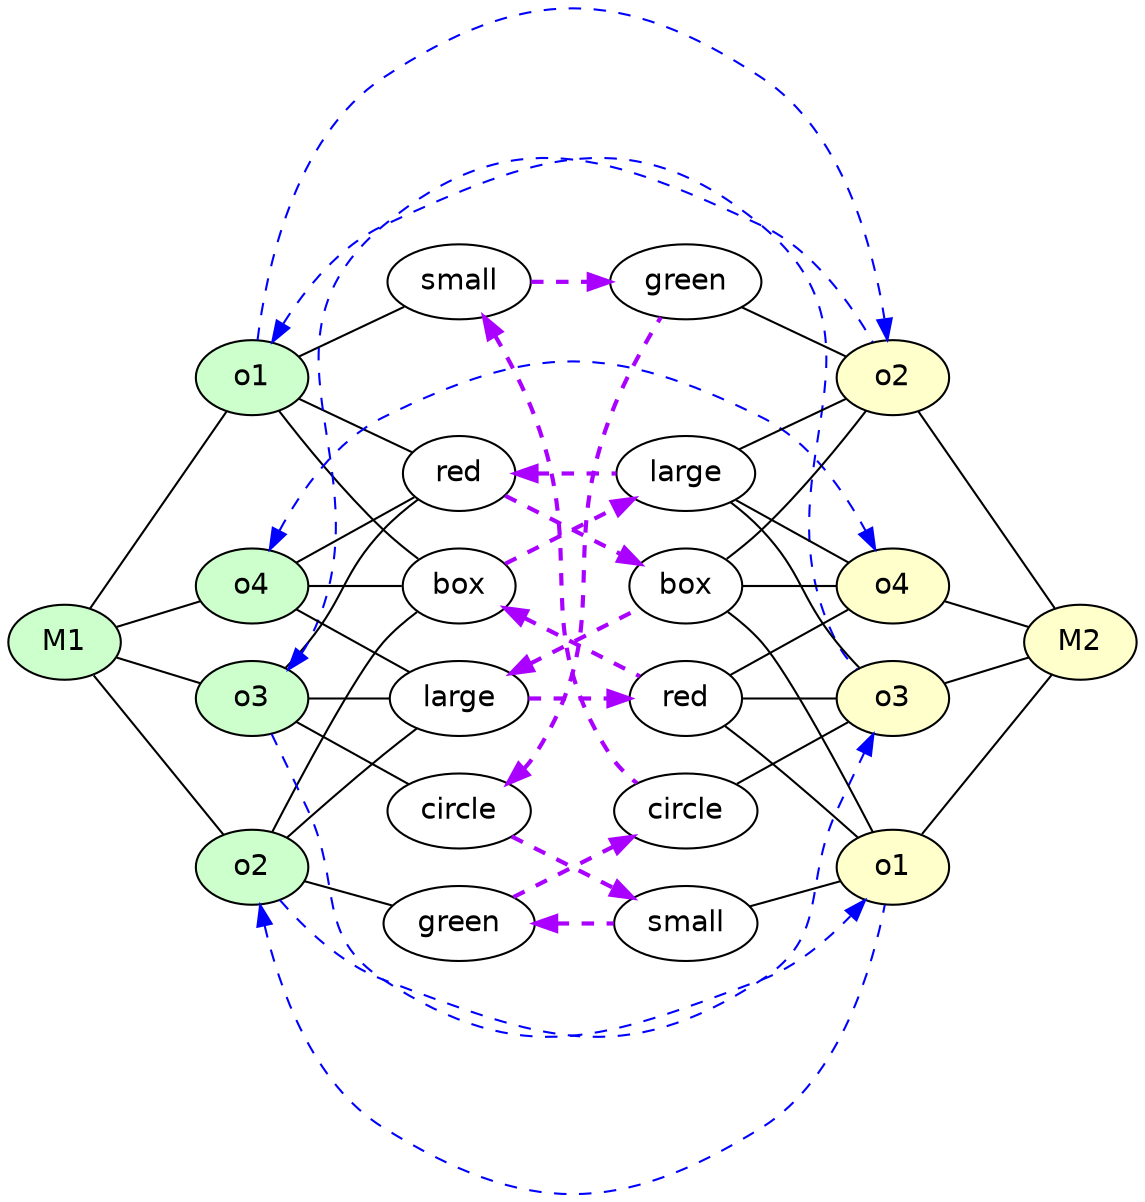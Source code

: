 strict digraph G {
	graph [bb="0,0,531.19,565.16",
		rankdir=LR
	];
	node [label="\N"];
	M1	 [fillcolor="#CCFFCC",
		fontname=Helvetica,
		height=0.5,
		pos="27,262.92",
		shape=oval,
		style=filled,
		width=0.75];
	o1_1	 [fillcolor="#CCFFCC",
		fontname=Helvetica,
		height=0.5,
		label=o1,
		pos="117,154.92",
		shape=oval,
		style=filled,
		width=0.75];
	M1 -> o1_1	 [constraint=true,
		dir=none,
		penwidth=1,
		pos="40.28,246.99 57.296,226.57 86.623,191.37 103.67,170.92"];
	o2_1	 [fillcolor="#CCFFCC",
		fontname=Helvetica,
		height=0.5,
		label=o2,
		pos="117,235.92",
		shape=oval,
		style=filled,
		width=0.75];
	M1 -> o2_1	 [constraint=true,
		dir=none,
		penwidth=1,
		pos="52.07,255.4 64.657,251.62 79.851,247.07 92.375,243.31"];
	o3_1	 [fillcolor="#CCFFCC",
		fontname=Helvetica,
		height=0.5,
		label=o3,
		pos="117,389.92",
		shape=oval,
		style=filled,
		width=0.75];
	M1 -> o3_1	 [constraint=true,
		dir=none,
		penwidth=1,
		pos="38.582,279.27 55.863,303.65 88.207,349.29 105.46,373.64"];
	o4_1	 [fillcolor="#CCFFCC",
		fontname=Helvetica,
		height=0.5,
		label=o4,
		pos="117,289.92",
		shape=oval,
		style=filled,
		width=0.75];
	M1 -> o4_1	 [constraint=true,
		dir=none,
		penwidth=1,
		pos="52.07,270.44 64.657,274.22 79.851,278.78 92.375,282.53"];
	M2	 [fillcolor="#FFFFCC",
		fontname=Helvetica,
		height=0.5,
		pos="504.19,262.92",
		shape=oval,
		style=filled,
		width=0.75];
	red_1	 [fontname=Helvetica,
		height=0.5,
		label=red,
		pos="213.8,289.92",
		shape=oval,
		width=0.75];
	o1_1 -> red_1	 [constraint=true,
		dir=none,
		pos="126.05,172.16 140.11,198.63 166.95,247.81 180,262.92 184.32,267.92 189.66,272.68 194.82,276.76"];
	box_1	 [fontname=Helvetica,
		height=0.5,
		label=box,
		pos="213.8,235.92",
		shape=oval,
		width=0.75];
	o1_1 -> box_1	 [constraint=true,
		dir=none,
		pos="133.45,169.29 146.08,180.26 164.02,195.7 180,208.92 185.21,213.23 190.93,217.85 196.16,222.02"];
	small_1	 [fontname=Helvetica,
		height=0.5,
		label=small,
		pos="213.8,127.92",
		shape=oval,
		width=0.88464];
	o1_1 -> small_1	 [constraint=true,
		dir=none,
		pos="141.93,147.97 155.15,144.28 171.45,139.73 185.18,135.9"];
	o2_2	 [fillcolor="#FFFFCC",
		fontname=Helvetica,
		height=0.5,
		label=o2,
		pos="414.19,235.92",
		shape=oval,
		style=filled,
		width=0.75];
	o1_1 -> o2_2	 [color=blue,
		constraint=true,
		penwidth=1,
		pos="e,405.23,218.51 129.8,138.93 141.35,125.9 159.6,108.47 180,100.92 251.36,74.525 287.39,59.463 351.19,100.92 384.22,122.39 370.37,\
146.29 387.19,181.92 391.46,190.97 396.3,200.78 400.69,209.53",
		style=dashed];
	o3_2	 [fillcolor="#FFFFCC",
		fontname=Helvetica,
		height=0.5,
		label=o3,
		pos="414.19,154.92",
		shape=oval,
		style=filled,
		width=0.75];
	o1_1 -> o3_2	 [color=blue,
		constraint=true,
		dir=back,
		penwidth=1,
		pos="s,120.02,136.85 122.22,127 129.46,97.07 145.76,51.011 180,29.922 244.78,-9.974 286.4,-9.974 351.19,29.922 389.47,53.497 405.32,108.28 \
411.17,136.85",
		style=dashed];
	box_2	 [fontname=Helvetica,
		height=0.5,
		label=box,
		pos="317.39,343.92",
		shape=oval,
		width=0.75];
	red_1 -> box_2	 [color="#AA00FF",
		constraint=true,
		penwidth=2,
		pos="e,295.95,332.75 235.26,301.11 250.12,308.86 270.13,319.29 286.68,327.91",
		style=dashed];
	large_2	 [fontname=Helvetica,
		height=0.5,
		label=large,
		pos="317.39,235.92",
		shape=oval,
		width=0.86659];
	red_1 -> large_2	 [color="#AA00FF",
		constraint=true,
		dir=back,
		penwidth=2,
		pos="s,235.26,278.73 244.22,274.06 260.17,265.75 279.41,255.72 294.15,248.04",
		style=dashed];
	o1_2	 [fillcolor="#FFFFCC",
		fontname=Helvetica,
		height=0.5,
		label=o1,
		pos="414.19,389.92",
		shape=oval,
		style=filled,
		width=0.75];
	o1_2 -> M2	 [constraint=true,
		dir=none,
		penwidth=1,
		pos="425.77,373.58 443.05,349.19 475.4,303.55 492.65,279.2"];
	red_2	 [fontname=Helvetica,
		height=0.5,
		label=red,
		pos="317.39,289.92",
		shape=oval,
		width=0.75];
	red_2 -> o1_2	 [constraint=true,
		dir=none,
		pos="335.45,303.34 340.7,307.51 346.32,312.23 351.19,316.92 370.12,335.15 389.53,358.48 401.7,373.79"];
	red_2 -> o3_2	 [constraint=true,
		dir=none,
		pos="336.37,276.76 341.52,272.68 346.87,267.92 351.19,262.92 364.24,247.81 391.08,198.63 405.14,172.16"];
	o4_2	 [fillcolor="#FFFFCC",
		fontname=Helvetica,
		height=0.5,
		label=o4,
		pos="414.19,289.92",
		shape=oval,
		style=filled,
		width=0.75];
	red_2 -> o4_2	 [constraint=true,
		dir=none,
		pos="344.61,289.92 357.92,289.92 373.89,289.92 387.17,289.92"];
	box_1 -> red_2	 [color="#AA00FF",
		constraint=true,
		dir=back,
		penwidth=2,
		pos="s,235.26,247.11 244.54,251.95 261.09,260.58 281.1,271 295.95,278.75",
		style=dashed];
	box_1 -> large_2	 [color="#AA00FF",
		constraint=true,
		penwidth=2,
		pos="e,285.95,235.92 241.02,235.92 251.68,235.92 264.15,235.92 275.89,235.92",
		style=dashed];
	box_2 -> o1_2	 [constraint=true,
		dir=none,
		pos="339.84,354.59 355.59,362.08 376.55,372.03 392.19,379.47"];
	box_2 -> o2_2	 [constraint=true,
		dir=none,
		pos="336.18,330.59 341.33,326.5 346.72,321.79 351.19,316.92 370.69,295.67 368.9,285.23 387.19,262.92 390.55,258.82 394.45,254.65 398.22,\
250.84"];
	box_2 -> o4_2	 [constraint=true,
		dir=none,
		pos="338.39,332.2 354.63,323.15 377,310.67 393.23,301.62"];
	green_2	 [fontname=Helvetica,
		height=0.5,
		label=green,
		pos="317.39,181.92",
		shape=oval,
		width=0.93881];
	small_1 -> green_2	 [color="#AA00FF",
		constraint=true,
		penwidth=2,
		pos="e,292.9,169.15 237.3,140.18 251.05,147.34 268.62,156.5 283.81,164.42",
		style=dashed];
	circle_2	 [fontname=Helvetica,
		height=0.5,
		label=circle,
		pos="317.39,127.92",
		shape=oval,
		width=0.88464];
	small_1 -> circle_2	 [color="#AA00FF",
		constraint=true,
		dir=back,
		penwidth=2,
		pos="s,245.72,127.92 255.78,127.92 265.66,127.92 276.03,127.92 285.39,127.92",
		style=dashed];
	small_2	 [fontname=Helvetica,
		height=0.5,
		label=small,
		pos="317.39,435.92",
		shape=oval,
		width=0.88464];
	small_2 -> o1_2	 [constraint=true,
		dir=none,
		pos="341.82,424.31 357.27,416.97 377.1,407.55 392.09,400.42"];
	o2_1 -> o1_2	 [color=blue,
		constraint=true,
		dir=back,
		penwidth=1,
		pos="s,134.25,250 140.82,257.78 142,259.44 143.08,261.16 144,262.92 185.85,342.96 110.71,404.99 180,462.92 238.37,511.72 282.01,494.6 \
351.19,462.92 376.15,451.49 394.98,424.75 405.3,407",
		style=dashed];
	o2_1 -> box_1	 [constraint=true,
		dir=none,
		pos="144.22,235.92 157.53,235.92 173.5,235.92 186.78,235.92"];
	green_1	 [fontname=Helvetica,
		height=0.5,
		label=green,
		pos="213.8,181.92",
		shape=oval,
		width=0.93881];
	o2_1 -> green_1	 [constraint=true,
		dir=none,
		pos="138,224.2 153.35,215.64 174.18,204.03 190.11,195.13"];
	large_1	 [fontname=Helvetica,
		height=0.5,
		label=large,
		pos="213.8,343.92",
		shape=oval,
		width=0.86659];
	o2_1 -> large_1	 [constraint=true,
		dir=none,
		pos="132.97,250.84 136.74,254.65 140.64,258.82 144,262.92 162.29,285.23 160.5,295.67 180,316.92 184.16,321.46 189.13,325.86 193.95,329.75"];
	o2_1 -> o3_2	 [color=blue,
		constraint=true,
		penwidth=1,
		pos="e,401.38,138.93 125.96,218.51 131.31,207.98 138.18,194.24 144,181.92 160.81,146.29 146.97,122.39 180,100.92 243.8,59.463 279.83,\
74.525 351.19,100.92 367.92,107.11 383.21,119.96 394.54,131.56",
		style=dashed];
	green_1 -> small_2	 [color="#AA00FF",
		constraint=true,
		dir=back,
		penwidth=2,
		pos="s,235.6,195.72 242.9,202.71 244.64,204.67 246.24,206.75 247.59,208.92 286.63,271.5 258.37,301.61 283.59,370.92 289.77,387.89 299.49,\
406.04 306.93,418.83",
		style=dashed];
	green_1 -> circle_2	 [color="#AA00FF",
		constraint=true,
		penwidth=2,
		pos="e,293.97,140.13 238.09,169.26 252.05,161.98 269.78,152.74 284.92,144.85",
		style=dashed];
	o2_2 -> M2	 [constraint=true,
		dir=none,
		penwidth=1,
		pos="439.26,243.44 451.84,247.22 467.04,251.78 479.56,255.53"];
	green_2 -> o2_2	 [constraint=true,
		dir=none,
		pos="340.82,194.99 356.83,203.92 377.84,215.65 393.28,224.26"];
	large_1 -> red_2	 [color="#AA00FF",
		constraint=true,
		penwidth=2,
		pos="e,295.99,301.08 237.05,331.8 251.81,324.11 271.07,314.07 287.03,305.75",
		style=dashed];
	large_1 -> box_2	 [color="#AA00FF",
		constraint=true,
		dir=back,
		penwidth=2,
		pos="s,245.16,343.92 255.28,343.92 267.08,343.92 279.63,343.92 290.34,343.92",
		style=dashed];
	large_2 -> o2_2	 [constraint=true,
		dir=none,
		pos="348.82,235.92 361.18,235.92 375.24,235.92 387.14,235.92"];
	large_2 -> o3_2	 [constraint=true,
		dir=none,
		pos="336.08,221.18 341.02,217.23 346.33,212.94 351.19,208.92 367.17,195.7 385.1,180.26 397.74,169.29"];
	large_2 -> o4_2	 [constraint=true,
		dir=none,
		pos="339.84,248.45 355.93,257.42 377.44,269.42 393.18,278.2"];
	o3_1 -> red_1	 [constraint=true,
		dir=none,
		pos="129.48,373.79 141.66,358.48 161.07,335.15 180,316.92 184.87,312.23 190.49,307.51 195.74,303.34"];
	o3_1 -> o1_2	 [color=blue,
		constraint=true,
		penwidth=1,
		pos="e,412.44,408.04 118.75,408.04 122.92,439.97 136.61,505.54 180,533.92 243.67,575.57 287.51,575.57 351.19,533.92 390.34,508.31 405.31,\
452.42 410.92,418.29",
		style=dashed];
	o3_1 -> o2_2	 [color=blue,
		constraint=true,
		dir=back,
		penwidth=1,
		pos="s,125.89,407 131.34,415.89 142.24,432.73 158.94,453.28 180,462.92 249.18,494.6 292.82,511.72 351.19,462.92 420.48,404.99 345.34,\
342.96 387.19,262.92 389.65,258.22 393.2,253.82 396.93,250",
		style=dashed];
	o3_1 -> large_1	 [constraint=true,
		dir=none,
		pos="139.45,379.25 154.42,372.14 174.09,362.79 189.43,355.5"];
	circle_1	 [fontname=Helvetica,
		height=0.5,
		label=circle,
		pos="213.8,435.92",
		shape=oval,
		width=0.88464];
	o3_1 -> circle_1	 [constraint=true,
		dir=none,
		pos="139.45,400.59 154.31,407.65 173.79,416.91 189.09,424.18"];
	o3_2 -> M2	 [constraint=true,
		dir=none,
		penwidth=1,
		pos="427.47,170.86 444.48,191.28 473.81,226.47 490.85,246.92"];
	circle_1 -> small_2	 [color="#AA00FF",
		constraint=true,
		penwidth=2,
		pos="e,285.39,435.92 245.72,435.92 255.08,435.92 265.45,435.92 275.33,435.92",
		style=dashed];
	circle_1 -> green_2	 [color="#AA00FF",
		constraint=true,
		dir=back,
		penwidth=2,
		pos="s,224.26,418.83 229.21,410.08 235.64,398.43 242.72,384.31 247.59,370.92 272.82,301.61 244.56,271.5 283.59,208.92 286.69,203.95 291.04,\
199.5 295.59,195.72",
		style=dashed];
	circle_2 -> o3_2	 [constraint=true,
		dir=none,
		pos="346.17,135.95 359.77,139.74 375.85,144.23 388.97,147.89"];
	o4_1 -> red_1	 [constraint=true,
		dir=none,
		pos="144.22,289.92 157.53,289.92 173.5,289.92 186.78,289.92"];
	o4_1 -> box_1	 [constraint=true,
		dir=none,
		pos="138,278.2 154.24,269.15 176.61,256.67 192.83,247.62"];
	o4_1 -> large_1	 [constraint=true,
		dir=none,
		pos="138,301.64 153.68,310.39 175.08,322.33 191.15,331.29"];
	o4_1 -> o4_2	 [color=blue,
		constraint=true,
		dir=both,
		penwidth=1,
		pos="s,124.68,307.39 e,406.5,307.39 129.45,316.51 139.97,335.53 157,359.67 180,370.92 248.35,404.35 282.84,404.35 351.19,370.92 374.19,\
359.67 391.22,335.53 401.73,316.51",
		style=dashed];
	o4_2 -> M2	 [constraint=true,
		dir=none,
		penwidth=1,
		pos="439.26,282.4 451.84,278.62 467.04,274.07 479.56,270.31"];
}
